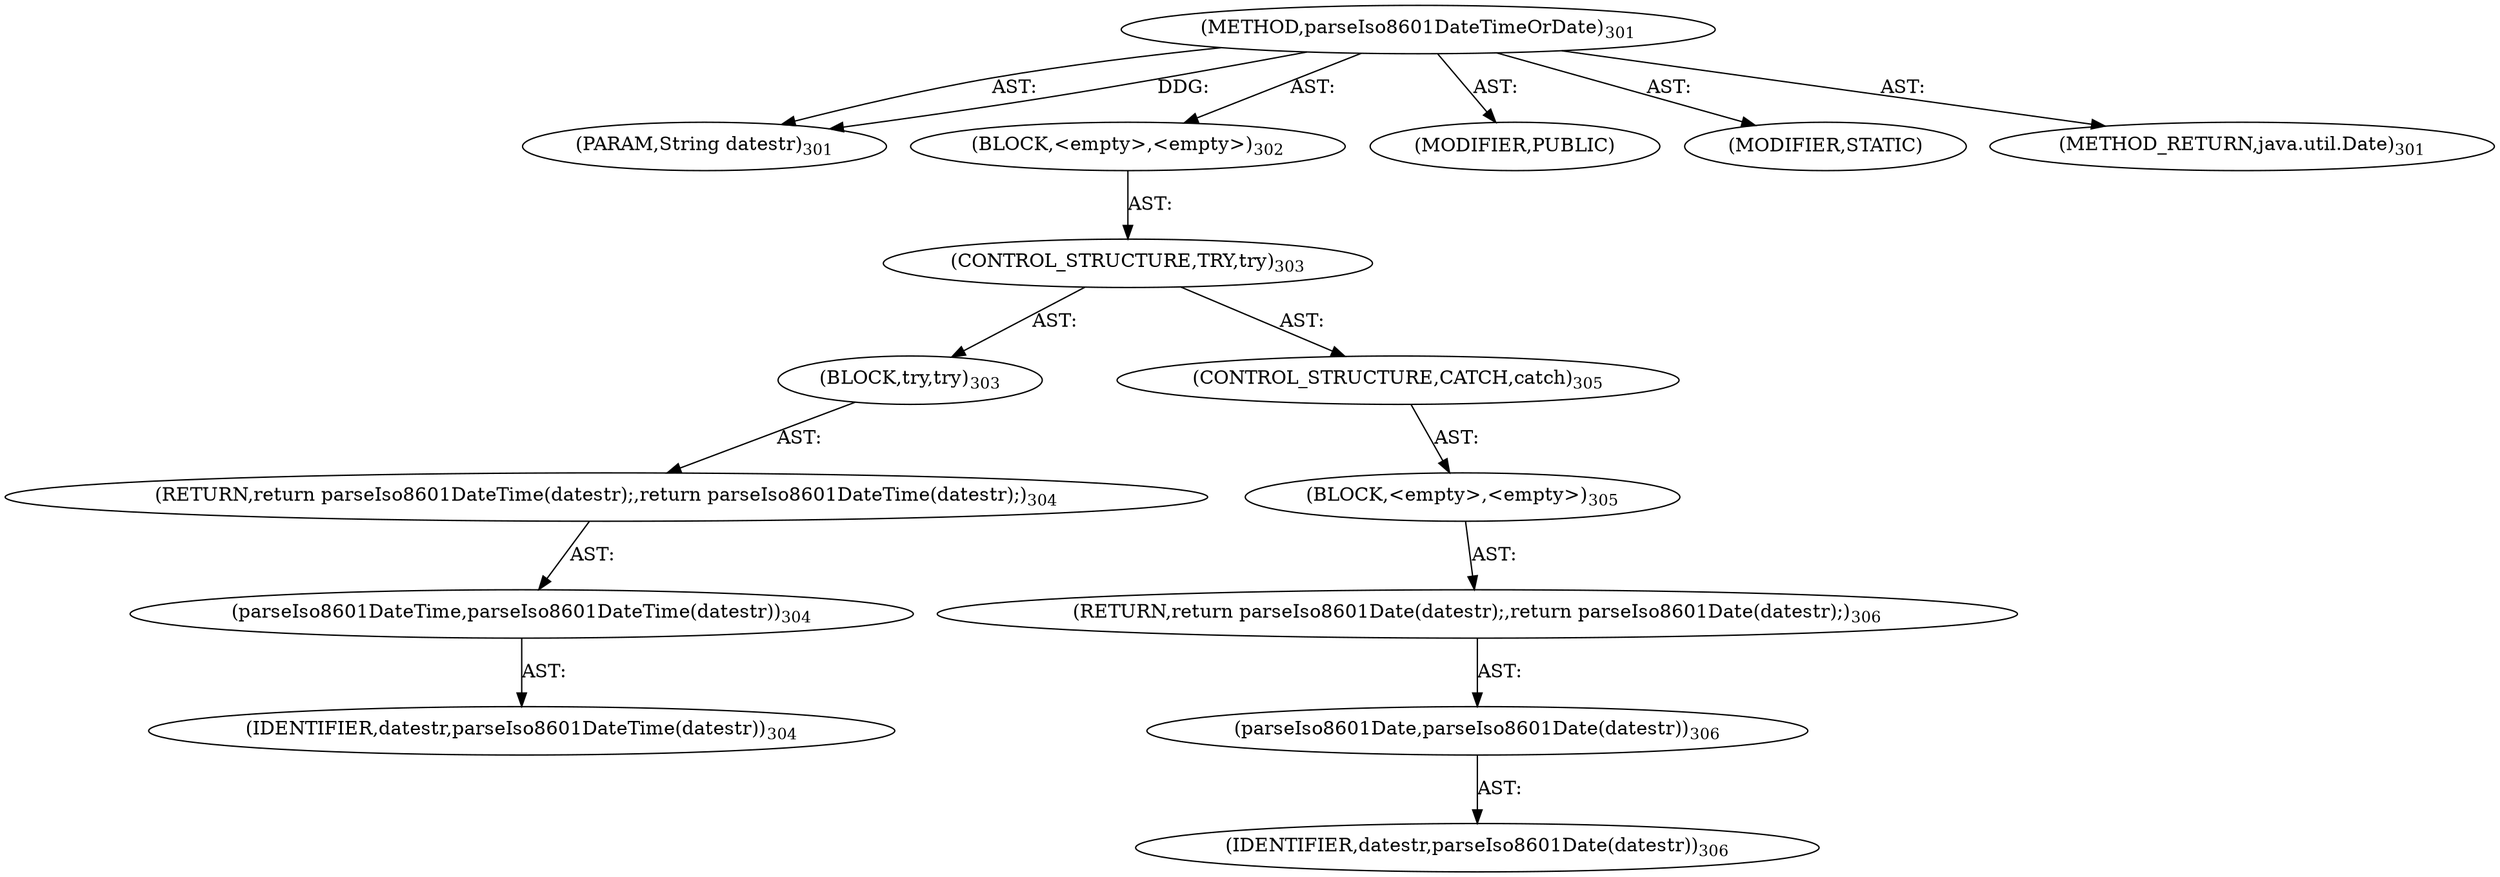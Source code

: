 digraph "parseIso8601DateTimeOrDate" {  
"111669149705" [label = <(METHOD,parseIso8601DateTimeOrDate)<SUB>301</SUB>> ]
"115964117002" [label = <(PARAM,String datestr)<SUB>301</SUB>> ]
"25769803793" [label = <(BLOCK,&lt;empty&gt;,&lt;empty&gt;)<SUB>302</SUB>> ]
"47244640259" [label = <(CONTROL_STRUCTURE,TRY,try)<SUB>303</SUB>> ]
"25769803794" [label = <(BLOCK,try,try)<SUB>303</SUB>> ]
"146028888072" [label = <(RETURN,return parseIso8601DateTime(datestr);,return parseIso8601DateTime(datestr);)<SUB>304</SUB>> ]
"30064771181" [label = <(parseIso8601DateTime,parseIso8601DateTime(datestr))<SUB>304</SUB>> ]
"68719476829" [label = <(IDENTIFIER,datestr,parseIso8601DateTime(datestr))<SUB>304</SUB>> ]
"47244640260" [label = <(CONTROL_STRUCTURE,CATCH,catch)<SUB>305</SUB>> ]
"25769803795" [label = <(BLOCK,&lt;empty&gt;,&lt;empty&gt;)<SUB>305</SUB>> ]
"146028888073" [label = <(RETURN,return parseIso8601Date(datestr);,return parseIso8601Date(datestr);)<SUB>306</SUB>> ]
"30064771182" [label = <(parseIso8601Date,parseIso8601Date(datestr))<SUB>306</SUB>> ]
"68719476830" [label = <(IDENTIFIER,datestr,parseIso8601Date(datestr))<SUB>306</SUB>> ]
"133143986214" [label = <(MODIFIER,PUBLIC)> ]
"133143986215" [label = <(MODIFIER,STATIC)> ]
"128849018889" [label = <(METHOD_RETURN,java.util.Date)<SUB>301</SUB>> ]
  "111669149705" -> "115964117002"  [ label = "AST: "] 
  "111669149705" -> "25769803793"  [ label = "AST: "] 
  "111669149705" -> "133143986214"  [ label = "AST: "] 
  "111669149705" -> "133143986215"  [ label = "AST: "] 
  "111669149705" -> "128849018889"  [ label = "AST: "] 
  "25769803793" -> "47244640259"  [ label = "AST: "] 
  "47244640259" -> "25769803794"  [ label = "AST: "] 
  "47244640259" -> "47244640260"  [ label = "AST: "] 
  "25769803794" -> "146028888072"  [ label = "AST: "] 
  "146028888072" -> "30064771181"  [ label = "AST: "] 
  "30064771181" -> "68719476829"  [ label = "AST: "] 
  "47244640260" -> "25769803795"  [ label = "AST: "] 
  "25769803795" -> "146028888073"  [ label = "AST: "] 
  "146028888073" -> "30064771182"  [ label = "AST: "] 
  "30064771182" -> "68719476830"  [ label = "AST: "] 
  "111669149705" -> "115964117002"  [ label = "DDG: "] 
}
